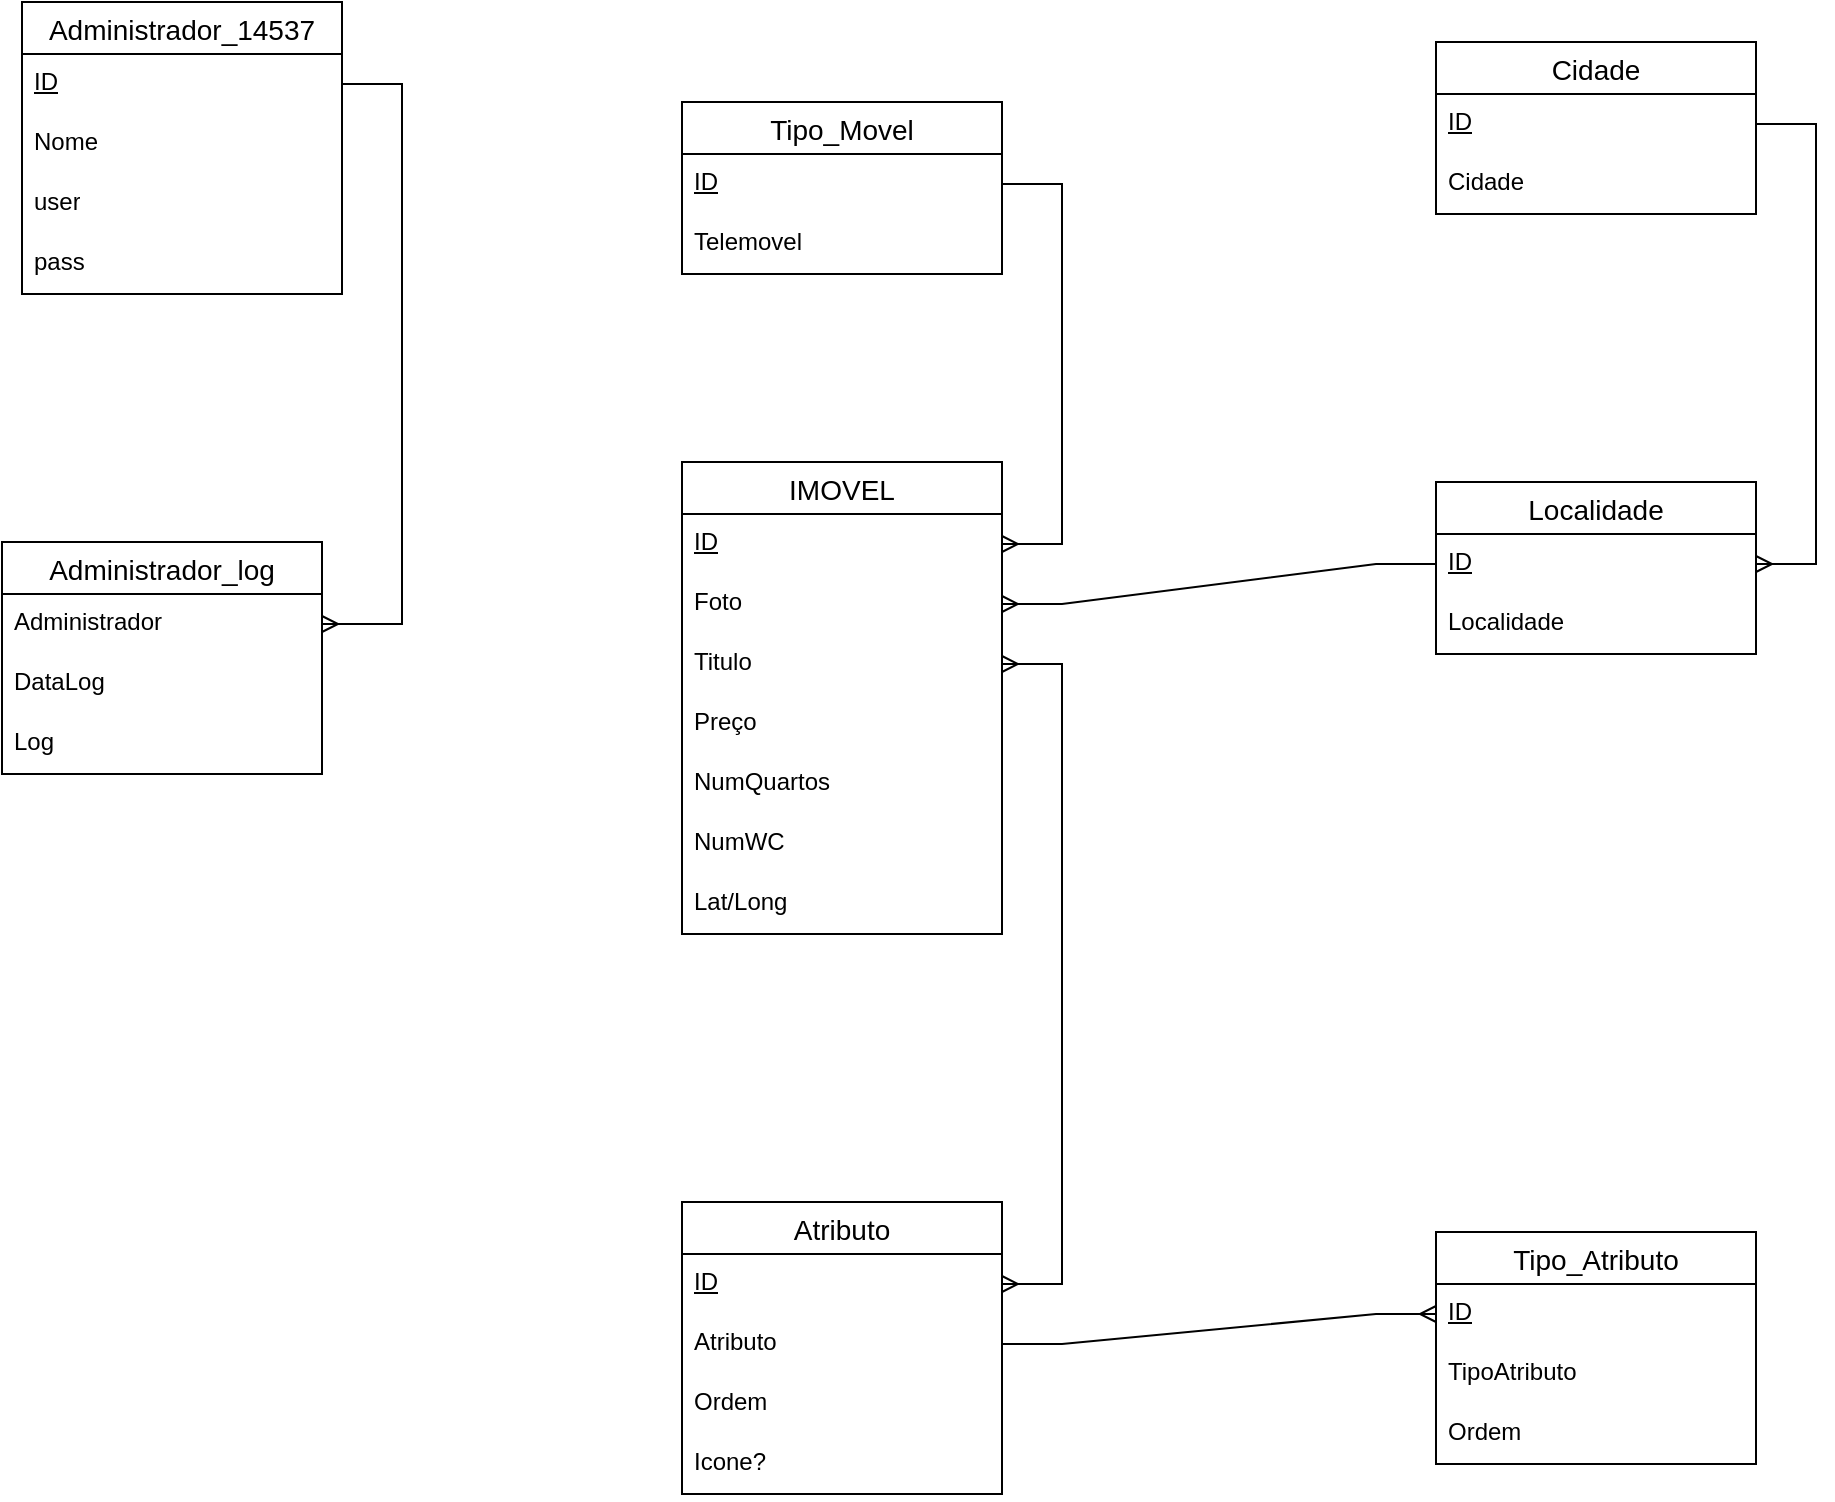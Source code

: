 <mxfile version="24.8.2">
  <diagram name="Página-1" id="k0PhGcXHRdCJMtNK5lY5">
    <mxGraphModel dx="1964" dy="756" grid="1" gridSize="10" guides="1" tooltips="1" connect="1" arrows="1" fold="1" page="1" pageScale="1" pageWidth="827" pageHeight="1169" math="0" shadow="0">
      <root>
        <mxCell id="0" />
        <mxCell id="1" parent="0" />
        <mxCell id="Htptjzl4bUMVvKON77Ms-254" value="Administrador_log" style="swimlane;fontStyle=0;childLayout=stackLayout;horizontal=1;startSize=26;horizontalStack=0;resizeParent=1;resizeParentMax=0;resizeLast=0;collapsible=1;marginBottom=0;align=center;fontSize=14;" vertex="1" parent="1">
          <mxGeometry x="-50" y="340" width="160" height="116" as="geometry" />
        </mxCell>
        <mxCell id="Htptjzl4bUMVvKON77Ms-255" value="Administrador" style="text;strokeColor=none;fillColor=none;spacingLeft=4;spacingRight=4;overflow=hidden;rotatable=0;points=[[0,0.5],[1,0.5]];portConstraint=eastwest;fontSize=12;whiteSpace=wrap;html=1;" vertex="1" parent="Htptjzl4bUMVvKON77Ms-254">
          <mxGeometry y="26" width="160" height="30" as="geometry" />
        </mxCell>
        <mxCell id="Htptjzl4bUMVvKON77Ms-256" value="DataLog" style="text;strokeColor=none;fillColor=none;spacingLeft=4;spacingRight=4;overflow=hidden;rotatable=0;points=[[0,0.5],[1,0.5]];portConstraint=eastwest;fontSize=12;whiteSpace=wrap;html=1;" vertex="1" parent="Htptjzl4bUMVvKON77Ms-254">
          <mxGeometry y="56" width="160" height="30" as="geometry" />
        </mxCell>
        <mxCell id="Htptjzl4bUMVvKON77Ms-257" value="Log" style="text;strokeColor=none;fillColor=none;spacingLeft=4;spacingRight=4;overflow=hidden;rotatable=0;points=[[0,0.5],[1,0.5]];portConstraint=eastwest;fontSize=12;whiteSpace=wrap;html=1;" vertex="1" parent="Htptjzl4bUMVvKON77Ms-254">
          <mxGeometry y="86" width="160" height="30" as="geometry" />
        </mxCell>
        <mxCell id="Htptjzl4bUMVvKON77Ms-258" value="Administrador_14537" style="swimlane;fontStyle=0;childLayout=stackLayout;horizontal=1;startSize=26;horizontalStack=0;resizeParent=1;resizeParentMax=0;resizeLast=0;collapsible=1;marginBottom=0;align=center;fontSize=14;" vertex="1" parent="1">
          <mxGeometry x="-40" y="70" width="160" height="146" as="geometry" />
        </mxCell>
        <mxCell id="Htptjzl4bUMVvKON77Ms-259" value="&lt;u&gt;ID&lt;/u&gt;" style="text;strokeColor=none;fillColor=none;spacingLeft=4;spacingRight=4;overflow=hidden;rotatable=0;points=[[0,0.5],[1,0.5]];portConstraint=eastwest;fontSize=12;whiteSpace=wrap;html=1;" vertex="1" parent="Htptjzl4bUMVvKON77Ms-258">
          <mxGeometry y="26" width="160" height="30" as="geometry" />
        </mxCell>
        <mxCell id="Htptjzl4bUMVvKON77Ms-260" value="Nome" style="text;strokeColor=none;fillColor=none;spacingLeft=4;spacingRight=4;overflow=hidden;rotatable=0;points=[[0,0.5],[1,0.5]];portConstraint=eastwest;fontSize=12;whiteSpace=wrap;html=1;" vertex="1" parent="Htptjzl4bUMVvKON77Ms-258">
          <mxGeometry y="56" width="160" height="30" as="geometry" />
        </mxCell>
        <mxCell id="Htptjzl4bUMVvKON77Ms-261" value="user" style="text;strokeColor=none;fillColor=none;spacingLeft=4;spacingRight=4;overflow=hidden;rotatable=0;points=[[0,0.5],[1,0.5]];portConstraint=eastwest;fontSize=12;whiteSpace=wrap;html=1;" vertex="1" parent="Htptjzl4bUMVvKON77Ms-258">
          <mxGeometry y="86" width="160" height="30" as="geometry" />
        </mxCell>
        <mxCell id="Htptjzl4bUMVvKON77Ms-262" value="pass&lt;div&gt;&lt;br&gt;&lt;/div&gt;" style="text;strokeColor=none;fillColor=none;spacingLeft=4;spacingRight=4;overflow=hidden;rotatable=0;points=[[0,0.5],[1,0.5]];portConstraint=eastwest;fontSize=12;whiteSpace=wrap;html=1;" vertex="1" parent="Htptjzl4bUMVvKON77Ms-258">
          <mxGeometry y="116" width="160" height="30" as="geometry" />
        </mxCell>
        <mxCell id="Htptjzl4bUMVvKON77Ms-263" value="Tipo_Movel" style="swimlane;fontStyle=0;childLayout=stackLayout;horizontal=1;startSize=26;horizontalStack=0;resizeParent=1;resizeParentMax=0;resizeLast=0;collapsible=1;marginBottom=0;align=center;fontSize=14;" vertex="1" parent="1">
          <mxGeometry x="290" y="120" width="160" height="86" as="geometry" />
        </mxCell>
        <mxCell id="Htptjzl4bUMVvKON77Ms-264" value="&lt;u&gt;ID&lt;/u&gt;" style="text;strokeColor=none;fillColor=none;spacingLeft=4;spacingRight=4;overflow=hidden;rotatable=0;points=[[0,0.5],[1,0.5]];portConstraint=eastwest;fontSize=12;whiteSpace=wrap;html=1;" vertex="1" parent="Htptjzl4bUMVvKON77Ms-263">
          <mxGeometry y="26" width="160" height="30" as="geometry" />
        </mxCell>
        <mxCell id="Htptjzl4bUMVvKON77Ms-265" value="Telemovel" style="text;strokeColor=none;fillColor=none;spacingLeft=4;spacingRight=4;overflow=hidden;rotatable=0;points=[[0,0.5],[1,0.5]];portConstraint=eastwest;fontSize=12;whiteSpace=wrap;html=1;" vertex="1" parent="Htptjzl4bUMVvKON77Ms-263">
          <mxGeometry y="56" width="160" height="30" as="geometry" />
        </mxCell>
        <mxCell id="Htptjzl4bUMVvKON77Ms-267" value="IMOVEL" style="swimlane;fontStyle=0;childLayout=stackLayout;horizontal=1;startSize=26;horizontalStack=0;resizeParent=1;resizeParentMax=0;resizeLast=0;collapsible=1;marginBottom=0;align=center;fontSize=14;" vertex="1" parent="1">
          <mxGeometry x="290" y="300" width="160" height="236" as="geometry" />
        </mxCell>
        <mxCell id="Htptjzl4bUMVvKON77Ms-268" value="&lt;u&gt;ID&lt;/u&gt;" style="text;strokeColor=none;fillColor=none;spacingLeft=4;spacingRight=4;overflow=hidden;rotatable=0;points=[[0,0.5],[1,0.5]];portConstraint=eastwest;fontSize=12;whiteSpace=wrap;html=1;" vertex="1" parent="Htptjzl4bUMVvKON77Ms-267">
          <mxGeometry y="26" width="160" height="30" as="geometry" />
        </mxCell>
        <mxCell id="Htptjzl4bUMVvKON77Ms-269" value="Foto" style="text;strokeColor=none;fillColor=none;spacingLeft=4;spacingRight=4;overflow=hidden;rotatable=0;points=[[0,0.5],[1,0.5]];portConstraint=eastwest;fontSize=12;whiteSpace=wrap;html=1;" vertex="1" parent="Htptjzl4bUMVvKON77Ms-267">
          <mxGeometry y="56" width="160" height="30" as="geometry" />
        </mxCell>
        <mxCell id="Htptjzl4bUMVvKON77Ms-270" value="Titulo" style="text;strokeColor=none;fillColor=none;spacingLeft=4;spacingRight=4;overflow=hidden;rotatable=0;points=[[0,0.5],[1,0.5]];portConstraint=eastwest;fontSize=12;whiteSpace=wrap;html=1;" vertex="1" parent="Htptjzl4bUMVvKON77Ms-267">
          <mxGeometry y="86" width="160" height="30" as="geometry" />
        </mxCell>
        <mxCell id="Htptjzl4bUMVvKON77Ms-271" value="Preço" style="text;strokeColor=none;fillColor=none;spacingLeft=4;spacingRight=4;overflow=hidden;rotatable=0;points=[[0,0.5],[1,0.5]];portConstraint=eastwest;fontSize=12;whiteSpace=wrap;html=1;" vertex="1" parent="Htptjzl4bUMVvKON77Ms-267">
          <mxGeometry y="116" width="160" height="30" as="geometry" />
        </mxCell>
        <mxCell id="Htptjzl4bUMVvKON77Ms-272" value="NumQuartos" style="text;strokeColor=none;fillColor=none;spacingLeft=4;spacingRight=4;overflow=hidden;rotatable=0;points=[[0,0.5],[1,0.5]];portConstraint=eastwest;fontSize=12;whiteSpace=wrap;html=1;" vertex="1" parent="Htptjzl4bUMVvKON77Ms-267">
          <mxGeometry y="146" width="160" height="30" as="geometry" />
        </mxCell>
        <mxCell id="Htptjzl4bUMVvKON77Ms-279" value="NumWC" style="text;strokeColor=none;fillColor=none;spacingLeft=4;spacingRight=4;overflow=hidden;rotatable=0;points=[[0,0.5],[1,0.5]];portConstraint=eastwest;fontSize=12;whiteSpace=wrap;html=1;" vertex="1" parent="Htptjzl4bUMVvKON77Ms-267">
          <mxGeometry y="176" width="160" height="30" as="geometry" />
        </mxCell>
        <mxCell id="Htptjzl4bUMVvKON77Ms-280" value="Lat/Long" style="text;strokeColor=none;fillColor=none;spacingLeft=4;spacingRight=4;overflow=hidden;rotatable=0;points=[[0,0.5],[1,0.5]];portConstraint=eastwest;fontSize=12;whiteSpace=wrap;html=1;" vertex="1" parent="Htptjzl4bUMVvKON77Ms-267">
          <mxGeometry y="206" width="160" height="30" as="geometry" />
        </mxCell>
        <mxCell id="Htptjzl4bUMVvKON77Ms-282" value="Localidade" style="swimlane;fontStyle=0;childLayout=stackLayout;horizontal=1;startSize=26;horizontalStack=0;resizeParent=1;resizeParentMax=0;resizeLast=0;collapsible=1;marginBottom=0;align=center;fontSize=14;" vertex="1" parent="1">
          <mxGeometry x="667" y="310" width="160" height="86" as="geometry" />
        </mxCell>
        <mxCell id="Htptjzl4bUMVvKON77Ms-283" value="&lt;u&gt;ID&lt;/u&gt;" style="text;strokeColor=none;fillColor=none;spacingLeft=4;spacingRight=4;overflow=hidden;rotatable=0;points=[[0,0.5],[1,0.5]];portConstraint=eastwest;fontSize=12;whiteSpace=wrap;html=1;" vertex="1" parent="Htptjzl4bUMVvKON77Ms-282">
          <mxGeometry y="26" width="160" height="30" as="geometry" />
        </mxCell>
        <mxCell id="Htptjzl4bUMVvKON77Ms-284" value="Localidade" style="text;strokeColor=none;fillColor=none;spacingLeft=4;spacingRight=4;overflow=hidden;rotatable=0;points=[[0,0.5],[1,0.5]];portConstraint=eastwest;fontSize=12;whiteSpace=wrap;html=1;" vertex="1" parent="Htptjzl4bUMVvKON77Ms-282">
          <mxGeometry y="56" width="160" height="30" as="geometry" />
        </mxCell>
        <mxCell id="Htptjzl4bUMVvKON77Ms-285" value="Cidade" style="swimlane;fontStyle=0;childLayout=stackLayout;horizontal=1;startSize=26;horizontalStack=0;resizeParent=1;resizeParentMax=0;resizeLast=0;collapsible=1;marginBottom=0;align=center;fontSize=14;" vertex="1" parent="1">
          <mxGeometry x="667" y="90" width="160" height="86" as="geometry" />
        </mxCell>
        <mxCell id="Htptjzl4bUMVvKON77Ms-286" value="&lt;u&gt;ID&lt;/u&gt;" style="text;strokeColor=none;fillColor=none;spacingLeft=4;spacingRight=4;overflow=hidden;rotatable=0;points=[[0,0.5],[1,0.5]];portConstraint=eastwest;fontSize=12;whiteSpace=wrap;html=1;" vertex="1" parent="Htptjzl4bUMVvKON77Ms-285">
          <mxGeometry y="26" width="160" height="30" as="geometry" />
        </mxCell>
        <mxCell id="Htptjzl4bUMVvKON77Ms-287" value="Cidade" style="text;strokeColor=none;fillColor=none;spacingLeft=4;spacingRight=4;overflow=hidden;rotatable=0;points=[[0,0.5],[1,0.5]];portConstraint=eastwest;fontSize=12;whiteSpace=wrap;html=1;" vertex="1" parent="Htptjzl4bUMVvKON77Ms-285">
          <mxGeometry y="56" width="160" height="30" as="geometry" />
        </mxCell>
        <mxCell id="Htptjzl4bUMVvKON77Ms-288" value="Atributo" style="swimlane;fontStyle=0;childLayout=stackLayout;horizontal=1;startSize=26;horizontalStack=0;resizeParent=1;resizeParentMax=0;resizeLast=0;collapsible=1;marginBottom=0;align=center;fontSize=14;" vertex="1" parent="1">
          <mxGeometry x="290" y="670" width="160" height="146" as="geometry" />
        </mxCell>
        <mxCell id="Htptjzl4bUMVvKON77Ms-289" value="&lt;u&gt;ID&lt;/u&gt;" style="text;strokeColor=none;fillColor=none;spacingLeft=4;spacingRight=4;overflow=hidden;rotatable=0;points=[[0,0.5],[1,0.5]];portConstraint=eastwest;fontSize=12;whiteSpace=wrap;html=1;" vertex="1" parent="Htptjzl4bUMVvKON77Ms-288">
          <mxGeometry y="26" width="160" height="30" as="geometry" />
        </mxCell>
        <mxCell id="Htptjzl4bUMVvKON77Ms-290" value="Atributo" style="text;strokeColor=none;fillColor=none;spacingLeft=4;spacingRight=4;overflow=hidden;rotatable=0;points=[[0,0.5],[1,0.5]];portConstraint=eastwest;fontSize=12;whiteSpace=wrap;html=1;" vertex="1" parent="Htptjzl4bUMVvKON77Ms-288">
          <mxGeometry y="56" width="160" height="30" as="geometry" />
        </mxCell>
        <mxCell id="Htptjzl4bUMVvKON77Ms-291" value="Ordem" style="text;strokeColor=none;fillColor=none;spacingLeft=4;spacingRight=4;overflow=hidden;rotatable=0;points=[[0,0.5],[1,0.5]];portConstraint=eastwest;fontSize=12;whiteSpace=wrap;html=1;" vertex="1" parent="Htptjzl4bUMVvKON77Ms-288">
          <mxGeometry y="86" width="160" height="30" as="geometry" />
        </mxCell>
        <mxCell id="Htptjzl4bUMVvKON77Ms-292" value="Icone?" style="text;strokeColor=none;fillColor=none;spacingLeft=4;spacingRight=4;overflow=hidden;rotatable=0;points=[[0,0.5],[1,0.5]];portConstraint=eastwest;fontSize=12;whiteSpace=wrap;html=1;" vertex="1" parent="Htptjzl4bUMVvKON77Ms-288">
          <mxGeometry y="116" width="160" height="30" as="geometry" />
        </mxCell>
        <mxCell id="Htptjzl4bUMVvKON77Ms-293" value="Tipo_Atributo" style="swimlane;fontStyle=0;childLayout=stackLayout;horizontal=1;startSize=26;horizontalStack=0;resizeParent=1;resizeParentMax=0;resizeLast=0;collapsible=1;marginBottom=0;align=center;fontSize=14;" vertex="1" parent="1">
          <mxGeometry x="667" y="685" width="160" height="116" as="geometry" />
        </mxCell>
        <mxCell id="Htptjzl4bUMVvKON77Ms-294" value="&lt;u&gt;ID&lt;/u&gt;" style="text;strokeColor=none;fillColor=none;spacingLeft=4;spacingRight=4;overflow=hidden;rotatable=0;points=[[0,0.5],[1,0.5]];portConstraint=eastwest;fontSize=12;whiteSpace=wrap;html=1;" vertex="1" parent="Htptjzl4bUMVvKON77Ms-293">
          <mxGeometry y="26" width="160" height="30" as="geometry" />
        </mxCell>
        <mxCell id="Htptjzl4bUMVvKON77Ms-295" value="TipoAtributo" style="text;strokeColor=none;fillColor=none;spacingLeft=4;spacingRight=4;overflow=hidden;rotatable=0;points=[[0,0.5],[1,0.5]];portConstraint=eastwest;fontSize=12;whiteSpace=wrap;html=1;" vertex="1" parent="Htptjzl4bUMVvKON77Ms-293">
          <mxGeometry y="56" width="160" height="30" as="geometry" />
        </mxCell>
        <mxCell id="Htptjzl4bUMVvKON77Ms-296" value="Ordem" style="text;strokeColor=none;fillColor=none;spacingLeft=4;spacingRight=4;overflow=hidden;rotatable=0;points=[[0,0.5],[1,0.5]];portConstraint=eastwest;fontSize=12;whiteSpace=wrap;html=1;" vertex="1" parent="Htptjzl4bUMVvKON77Ms-293">
          <mxGeometry y="86" width="160" height="30" as="geometry" />
        </mxCell>
        <mxCell id="Htptjzl4bUMVvKON77Ms-298" value="" style="edgeStyle=entityRelationEdgeStyle;fontSize=12;html=1;endArrow=ERmany;rounded=0;" edge="1" parent="1" source="Htptjzl4bUMVvKON77Ms-259" target="Htptjzl4bUMVvKON77Ms-255">
          <mxGeometry width="100" height="100" relative="1" as="geometry">
            <mxPoint x="30" y="380" as="sourcePoint" />
            <mxPoint x="130" y="280" as="targetPoint" />
          </mxGeometry>
        </mxCell>
        <mxCell id="Htptjzl4bUMVvKON77Ms-299" value="" style="edgeStyle=entityRelationEdgeStyle;fontSize=12;html=1;endArrow=ERmany;rounded=0;" edge="1" parent="1" source="Htptjzl4bUMVvKON77Ms-264" target="Htptjzl4bUMVvKON77Ms-268">
          <mxGeometry width="100" height="100" relative="1" as="geometry">
            <mxPoint x="130" y="121" as="sourcePoint" />
            <mxPoint x="260" y="270" as="targetPoint" />
          </mxGeometry>
        </mxCell>
        <mxCell id="Htptjzl4bUMVvKON77Ms-305" value="" style="edgeStyle=entityRelationEdgeStyle;fontSize=12;html=1;endArrow=ERmany;startArrow=ERmany;rounded=0;" edge="1" parent="1" source="Htptjzl4bUMVvKON77Ms-289" target="Htptjzl4bUMVvKON77Ms-270">
          <mxGeometry width="100" height="100" relative="1" as="geometry">
            <mxPoint x="470" y="630" as="sourcePoint" />
            <mxPoint x="570" y="530" as="targetPoint" />
          </mxGeometry>
        </mxCell>
        <mxCell id="Htptjzl4bUMVvKON77Ms-306" value="" style="edgeStyle=entityRelationEdgeStyle;fontSize=12;html=1;endArrow=ERmany;rounded=0;" edge="1" parent="1" source="Htptjzl4bUMVvKON77Ms-290" target="Htptjzl4bUMVvKON77Ms-294">
          <mxGeometry width="100" height="100" relative="1" as="geometry">
            <mxPoint x="530" y="700" as="sourcePoint" />
            <mxPoint x="630" y="600" as="targetPoint" />
          </mxGeometry>
        </mxCell>
        <mxCell id="Htptjzl4bUMVvKON77Ms-307" value="" style="edgeStyle=entityRelationEdgeStyle;fontSize=12;html=1;endArrow=ERmany;rounded=0;" edge="1" parent="1" source="Htptjzl4bUMVvKON77Ms-283" target="Htptjzl4bUMVvKON77Ms-269">
          <mxGeometry width="100" height="100" relative="1" as="geometry">
            <mxPoint x="470" y="420" as="sourcePoint" />
            <mxPoint x="570" y="320" as="targetPoint" />
          </mxGeometry>
        </mxCell>
        <mxCell id="Htptjzl4bUMVvKON77Ms-308" value="" style="edgeStyle=entityRelationEdgeStyle;fontSize=12;html=1;endArrow=ERmany;rounded=0;" edge="1" parent="1" source="Htptjzl4bUMVvKON77Ms-286" target="Htptjzl4bUMVvKON77Ms-283">
          <mxGeometry width="100" height="100" relative="1" as="geometry">
            <mxPoint x="677" y="361" as="sourcePoint" />
            <mxPoint x="630" y="240" as="targetPoint" />
          </mxGeometry>
        </mxCell>
      </root>
    </mxGraphModel>
  </diagram>
</mxfile>
